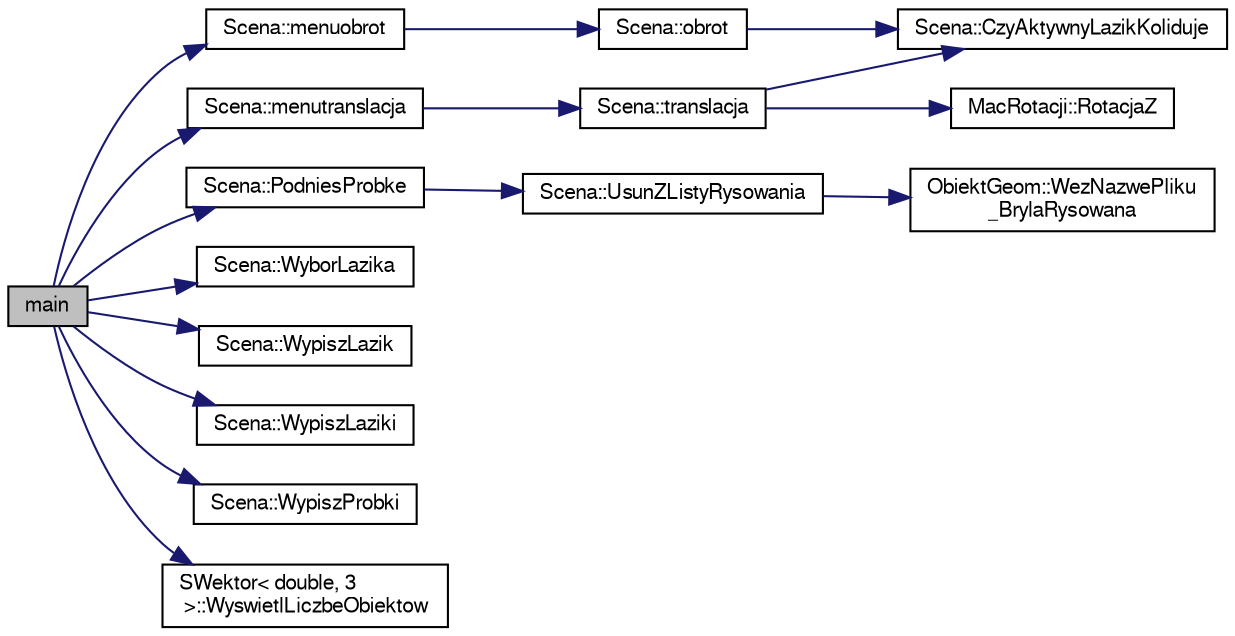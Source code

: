 digraph "main"
{
 // LATEX_PDF_SIZE
  edge [fontname="FreeSans",fontsize="10",labelfontname="FreeSans",labelfontsize="10"];
  node [fontname="FreeSans",fontsize="10",shape=record];
  rankdir="LR";
  Node1 [label="main",height=0.2,width=0.4,color="black", fillcolor="grey75", style="filled", fontcolor="black",tooltip=" "];
  Node1 -> Node2 [color="midnightblue",fontsize="10",style="solid",fontname="FreeSans"];
  Node2 [label="Scena::menuobrot",height=0.2,width=0.4,color="black", fillcolor="white", style="filled",URL="$a00121.html#abdbd13ab7a7efa23a23cb8b291bbad31",tooltip="Obrot AktywnegoLazika o zadany kat"];
  Node2 -> Node3 [color="midnightblue",fontsize="10",style="solid",fontname="FreeSans"];
  Node3 [label="Scena::obrot",height=0.2,width=0.4,color="black", fillcolor="white", style="filled",URL="$a00121.html#a8a498687358ae8d29f880941edc124ec",tooltip="Obrot lazika razem z animacja."];
  Node3 -> Node4 [color="midnightblue",fontsize="10",style="solid",fontname="FreeSans"];
  Node4 [label="Scena::CzyAktywnyLazikKoliduje",height=0.2,width=0.4,color="black", fillcolor="white", style="filled",URL="$a00121.html#a51e17d68aa0a353c24f2aab1a62900b3",tooltip="Metoda sprawdza czy aktywny lazik koliduje z obiektami sceny."];
  Node1 -> Node5 [color="midnightblue",fontsize="10",style="solid",fontname="FreeSans"];
  Node5 [label="Scena::menutranslacja",height=0.2,width=0.4,color="black", fillcolor="white", style="filled",URL="$a00121.html#a87886bfb1d620bb367cb75ecd09d0c71",tooltip="Translacja AktywnegoLazika o zadany kat"];
  Node5 -> Node6 [color="midnightblue",fontsize="10",style="solid",fontname="FreeSans"];
  Node6 [label="Scena::translacja",height=0.2,width=0.4,color="black", fillcolor="white", style="filled",URL="$a00121.html#abcc6f974118f170a30057b0d02d624ee",tooltip="translacja lazika razem z animacja"];
  Node6 -> Node4 [color="midnightblue",fontsize="10",style="solid",fontname="FreeSans"];
  Node6 -> Node7 [color="midnightblue",fontsize="10",style="solid",fontname="FreeSans"];
  Node7 [label="MacRotacji::RotacjaZ",height=0.2,width=0.4,color="black", fillcolor="white", style="filled",URL="$a00105.html#aeca9b2828c0eb725373d7a084798abc7",tooltip="Macierz Rotacji wzgledem osi Z"];
  Node1 -> Node8 [color="midnightblue",fontsize="10",style="solid",fontname="FreeSans"];
  Node8 [label="Scena::PodniesProbke",height=0.2,width=0.4,color="black", fillcolor="white", style="filled",URL="$a00121.html#a70f78bcad711135290f622f3c8f2fafe",tooltip="Podnoszenie probki przez lazikSFR."];
  Node8 -> Node9 [color="midnightblue",fontsize="10",style="solid",fontname="FreeSans"];
  Node9 [label="Scena::UsunZListyRysowania",height=0.2,width=0.4,color="black", fillcolor="white", style="filled",URL="$a00121.html#a0858f2556ded1e4d4d7eb889e1b41cf5",tooltip=" "];
  Node9 -> Node10 [color="midnightblue",fontsize="10",style="solid",fontname="FreeSans"];
  Node10 [label="ObiektGeom::WezNazwePliku\l_BrylaRysowana",height=0.2,width=0.4,color="black", fillcolor="white", style="filled",URL="$a00109.html#a22e77af279ca2fb3543eebb4de37f69a",tooltip=" "];
  Node1 -> Node11 [color="midnightblue",fontsize="10",style="solid",fontname="FreeSans"];
  Node11 [label="Scena::WyborLazika",height=0.2,width=0.4,color="black", fillcolor="white", style="filled",URL="$a00121.html#aa665c59c926209c9bb51137e2ffaf2a2",tooltip="Metoda pozwalajaca na wybor Lazika"];
  Node1 -> Node12 [color="midnightblue",fontsize="10",style="solid",fontname="FreeSans"];
  Node12 [label="Scena::WypiszLazik",height=0.2,width=0.4,color="black", fillcolor="white", style="filled",URL="$a00121.html#ae5d2a57324933ebf8af481de2fc12f0b",tooltip="Metoda wypisujaca AktywnyLazik na scenie"];
  Node1 -> Node13 [color="midnightblue",fontsize="10",style="solid",fontname="FreeSans"];
  Node13 [label="Scena::WypiszLaziki",height=0.2,width=0.4,color="black", fillcolor="white", style="filled",URL="$a00121.html#ac75cb4be5a5729e69bca78ccc10a9ada",tooltip="Metoda wypisujaca laziki na scenie"];
  Node1 -> Node14 [color="midnightblue",fontsize="10",style="solid",fontname="FreeSans"];
  Node14 [label="Scena::WypiszProbki",height=0.2,width=0.4,color="black", fillcolor="white", style="filled",URL="$a00121.html#ac30b413196b457aa811f64499fafc01b",tooltip="Wypisywanie probek na scenie."];
  Node1 -> Node15 [color="midnightblue",fontsize="10",style="solid",fontname="FreeSans"];
  Node15 [label="SWektor\< double, 3\l \>::WyswietlLiczbeObiektow",height=0.2,width=0.4,color="black", fillcolor="white", style="filled",URL="$a00129.html#ae6b9467dda767f4047f62b0f7e66de09",tooltip=" "];
}
